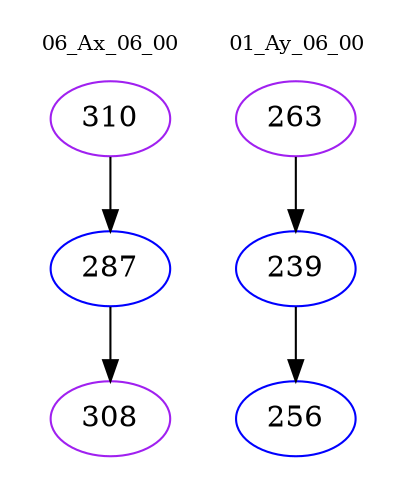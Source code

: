 digraph{
subgraph cluster_0 {
color = white
label = "06_Ax_06_00";
fontsize=10;
T0_310 [label="310", color="purple"]
T0_310 -> T0_287 [color="black"]
T0_287 [label="287", color="blue"]
T0_287 -> T0_308 [color="black"]
T0_308 [label="308", color="purple"]
}
subgraph cluster_1 {
color = white
label = "01_Ay_06_00";
fontsize=10;
T1_263 [label="263", color="purple"]
T1_263 -> T1_239 [color="black"]
T1_239 [label="239", color="blue"]
T1_239 -> T1_256 [color="black"]
T1_256 [label="256", color="blue"]
}
}
